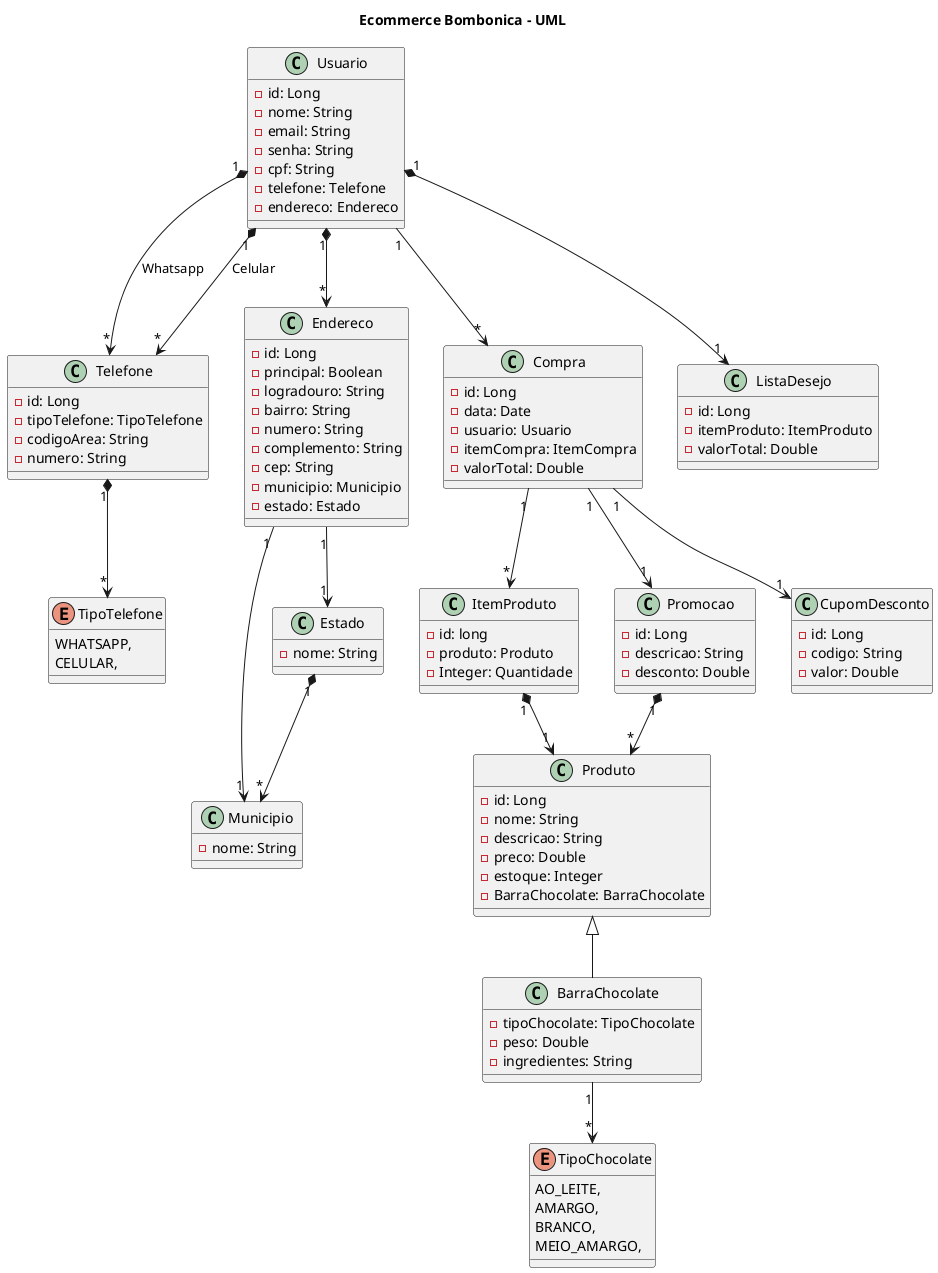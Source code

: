 @startuml Bombonica

    title Ecommerce Bombonica - UML

    class Usuario {
        - id: Long
        - nome: String
        - email: String
        - senha: String
        - cpf: String
        - telefone: Telefone
        - endereco: Endereco
    }

    class Telefone {
        - id: Long
        - tipoTelefone: TipoTelefone
        - codigoArea: String
        - numero: String
    }

    enum TipoTelefone {
        WHATSAPP,
        CELULAR,
    }

    class Endereco {
        - id: Long
        - principal: Boolean
        - logradouro: String
        - bairro: String
        - numero: String
        - complemento: String
        - cep: String
        - municipio: Municipio
        - estado: Estado
    }

    class Municipio{
        - nome: String
    }

    class Estado {
        - nome: String
    }

    class Compra {
        - id: Long
        - data: Date
        - usuario: Usuario
        - itemCompra: ItemCompra
        - valorTotal: Double 
    }

    class ItemProduto {
        - id: long
        - produto: Produto
        - Integer: Quantidade
    }

    class Produto {
        - id: Long
        - nome: String
        - descricao: String
        - preco: Double
        - estoque: Integer
        - BarraChocolate: BarraChocolate
    }

    class BarraChocolate {
        - tipoChocolate: TipoChocolate
        - peso: Double
        - ingredientes: String
    }

    enum TipoChocolate {
        AO_LEITE,
        AMARGO,
        BRANCO,
        MEIO_AMARGO,
    }

    class Promocao {
        - id: Long
        - descricao: String
        - desconto: Double
    }

    class CupomDesconto {
        - id: Long
        - codigo: String
        - valor: Double
    }

    class ListaDesejo {
        - id: Long
        - itemProduto: ItemProduto
        - valorTotal: Double
    }

    Usuario "1" *--> "*" Telefone: Whatsapp
    Usuario "1" *--> "*" Telefone: Celular
    Telefone "1" *--> "*" TipoTelefone

    Usuario "1" *--> "*" Endereco
    Endereco "1" --> "1" Municipio
    Endereco "1" --> "1" Estado
    Estado "1" *--> "*" Municipio

    Usuario "1" --> "*" Compra
    Compra "1" --> "*" ItemProduto
    ItemProduto "1" *--> "1" Produto
    BarraChocolate "1" --> "*" TipoChocolate 
    
    Produto <|-- BarraChocolate

    Usuario "1" *--> "1" ListaDesejo
    Compra "1" --> "1" Promocao
    Compra "1" --> "1" CupomDesconto
    Promocao "1" *--> "*" Produto

@enduml
